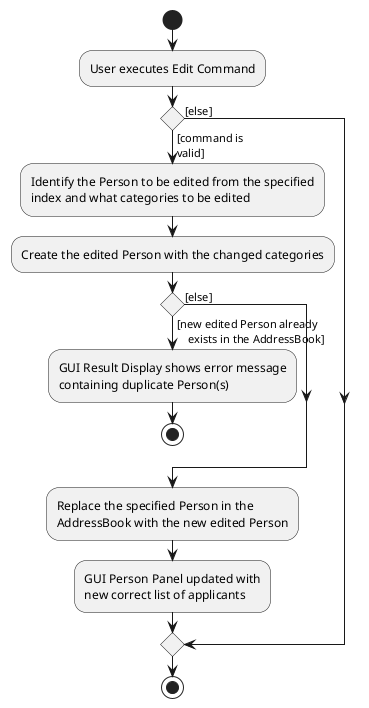 @startuml
start
:User executes Edit Command;

'Since the beta syntax does not support placing the condition outside the
'diamond we place it as the true branch instead.

if () then ([command is
valid])

    :Identify the Person to be edited from the specified
    index and what categories to be edited;
    :Create the edited Person with the changed categories;

    if () then ([new edited Person already
    exists in the AddressBook])

        :GUI Result Display shows error message
        containing duplicate Person(s);

        stop

    else ([else])
    endif

    :Replace the specified Person in the
    AddressBook with the new edited Person;

    :GUI Person Panel updated with
    new correct list of applicants;
else ([else])
endif
stop
@enduml
